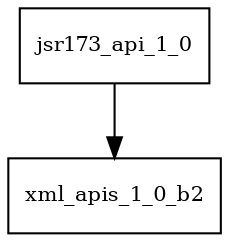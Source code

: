 digraph jsr173_api_1_0_dependencies {
  node [shape = box, fontsize=10.0];
  jsr173_api_1_0 -> xml_apis_1_0_b2;
}
